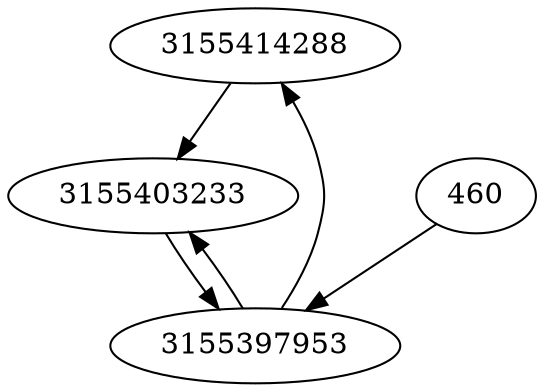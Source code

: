 strict digraph  {
3155414288;
3155403233;
460;
3155397953;
3155414288 -> 3155403233;
3155403233 -> 3155397953;
460 -> 3155397953;
3155397953 -> 3155414288;
3155397953 -> 3155403233;
}
